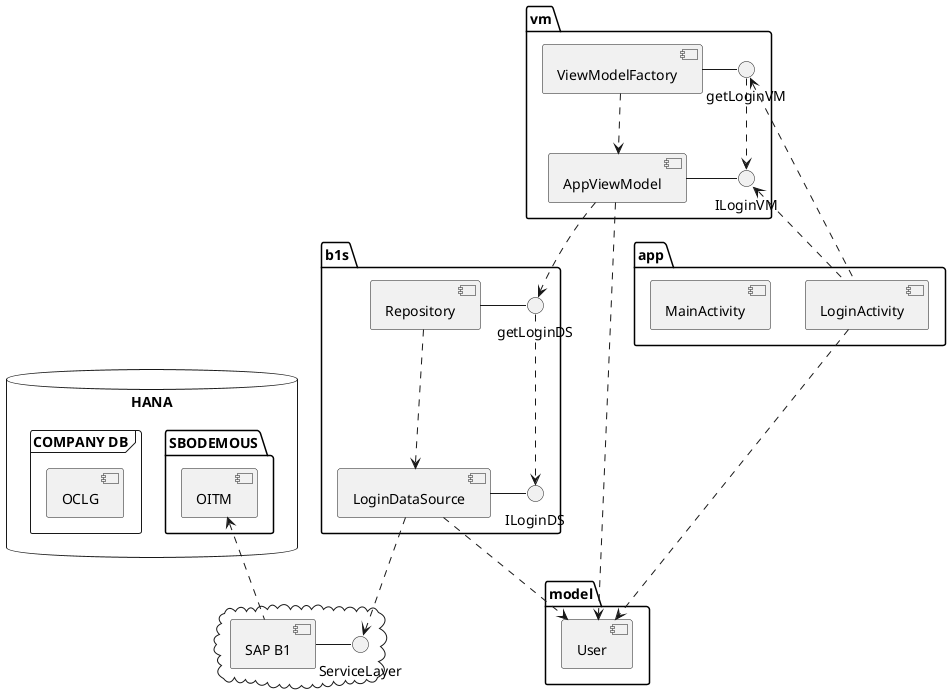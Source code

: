 @startuml
database "HANA" {
  folder "SBODEMOUS" {
	[OITM]
  }
  frame "COMPANY DB" {
	[OCLG]
  }
}

cloud {
  ServiceLayer - [SAP B1]
  [SAP B1] .u.> [OITM]
}
package "model" {
  [User]
}
package "b1s" {
  [LoginDataSource] - ILoginDS
  [LoginDataSource] ..> ServiceLayer
  [LoginDataSource] ..> [User]
  [Repository] ..> [LoginDataSource]
  [Repository] - getLoginDS
  getLoginDS ..> ILoginDS
}
package "vm" {
  [AppViewModel] - ILoginVM
  [AppViewModel] ..> [User]
  [AppViewModel] ..> getLoginDS
  [ViewModelFactory] - getLoginVM
  [ViewModelFactory] ..>[AppViewModel]
  getLoginVM ..> ILoginVM
}
package "app" {
  [LoginActivity] ..> [User]
  [LoginActivity] .u.> [ILoginVM]
  [LoginActivity] .u.> [getLoginVM]
  [MainActivity]
}

@enduml